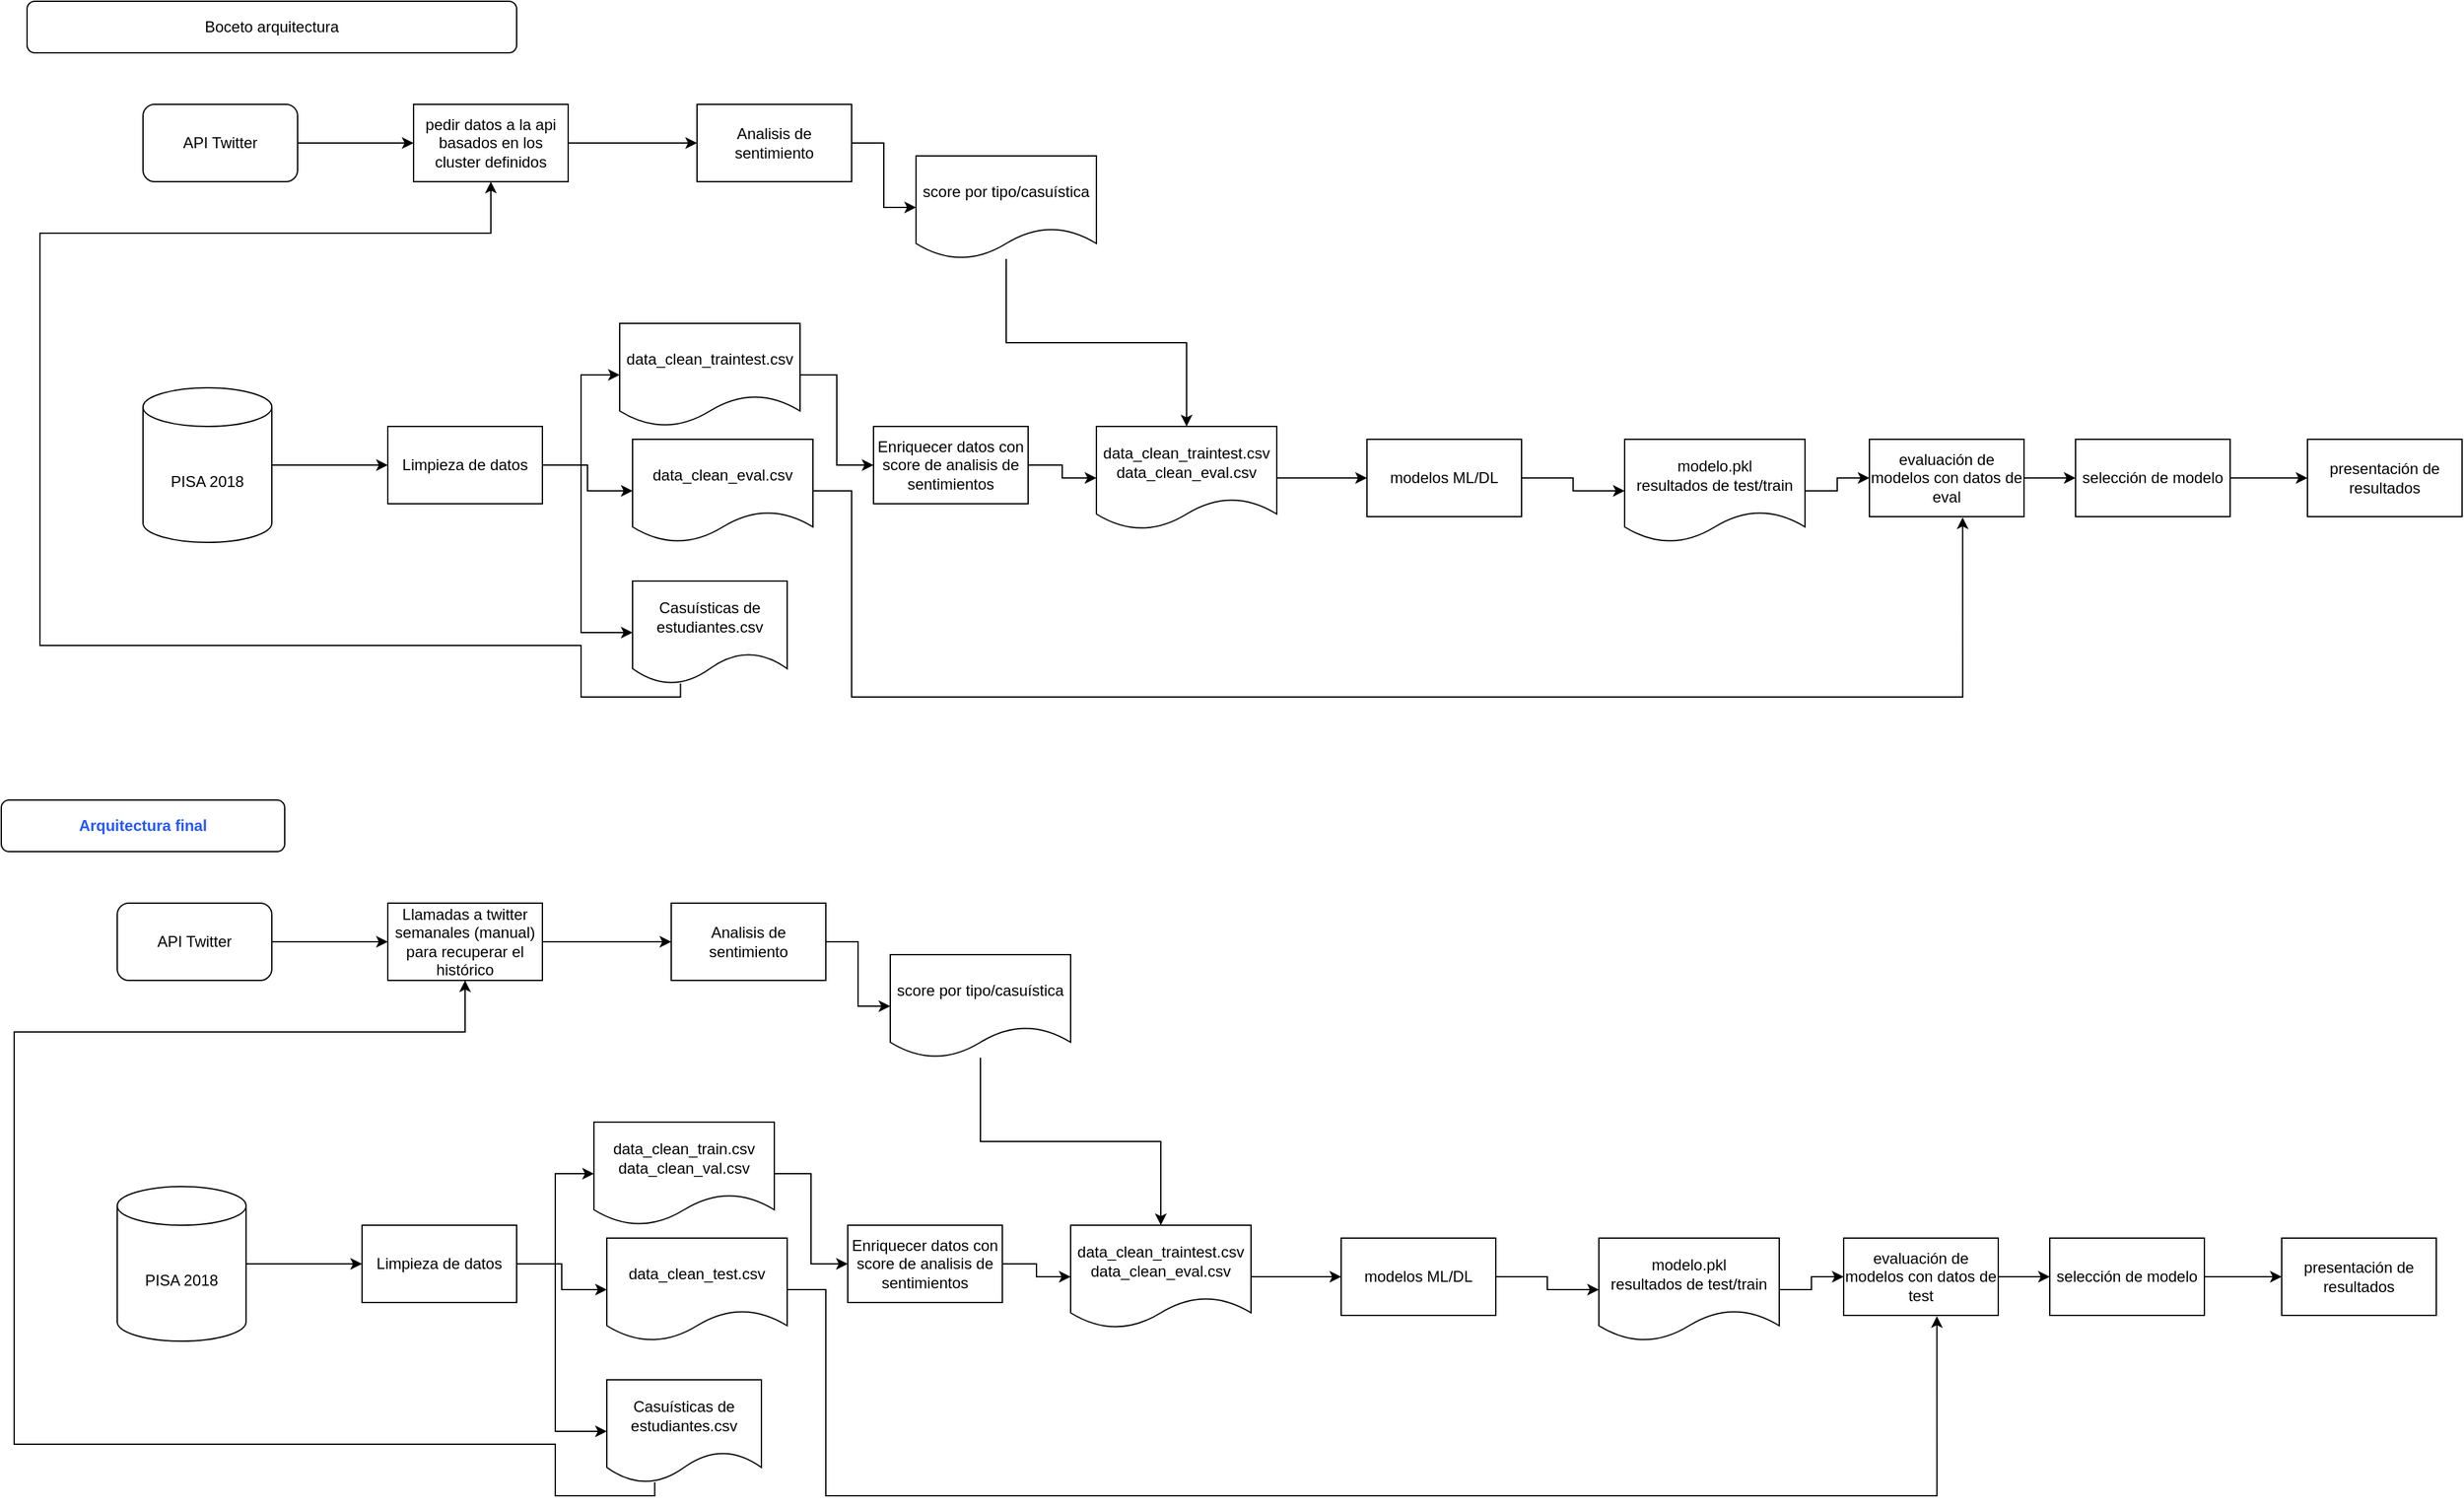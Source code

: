 <mxfile version="21.1.2" type="device">
  <diagram name="Página-1" id="HMiQe1yscgGhobdegkLz">
    <mxGraphModel dx="1562" dy="829" grid="0" gridSize="10" guides="1" tooltips="1" connect="1" arrows="1" fold="1" page="1" pageScale="1" pageWidth="827" pageHeight="1169" math="0" shadow="0">
      <root>
        <mxCell id="0" />
        <mxCell id="1" parent="0" />
        <mxCell id="H6zXH7FBifV2kAMAosfw-3" style="edgeStyle=orthogonalEdgeStyle;rounded=0;orthogonalLoop=1;jettySize=auto;html=1;entryX=0;entryY=0.5;entryDx=0;entryDy=0;" parent="1" source="H6zXH7FBifV2kAMAosfw-1" target="H6zXH7FBifV2kAMAosfw-2" edge="1">
          <mxGeometry relative="1" as="geometry" />
        </mxCell>
        <mxCell id="H6zXH7FBifV2kAMAosfw-1" value="PISA 2018" style="shape=cylinder3;whiteSpace=wrap;html=1;boundedLbl=1;backgroundOutline=1;size=15;" parent="1" vertex="1">
          <mxGeometry x="140" y="330" width="100" height="120" as="geometry" />
        </mxCell>
        <mxCell id="H6zXH7FBifV2kAMAosfw-6" style="edgeStyle=orthogonalEdgeStyle;rounded=0;orthogonalLoop=1;jettySize=auto;html=1;entryX=0;entryY=0.5;entryDx=0;entryDy=0;" parent="1" source="H6zXH7FBifV2kAMAosfw-2" target="H6zXH7FBifV2kAMAosfw-4" edge="1">
          <mxGeometry relative="1" as="geometry" />
        </mxCell>
        <mxCell id="H6zXH7FBifV2kAMAosfw-7" style="edgeStyle=orthogonalEdgeStyle;rounded=0;orthogonalLoop=1;jettySize=auto;html=1;entryX=0;entryY=0.5;entryDx=0;entryDy=0;" parent="1" source="H6zXH7FBifV2kAMAosfw-2" target="H6zXH7FBifV2kAMAosfw-5" edge="1">
          <mxGeometry relative="1" as="geometry">
            <Array as="points">
              <mxPoint x="480" y="390" />
              <mxPoint x="480" y="520" />
            </Array>
          </mxGeometry>
        </mxCell>
        <mxCell id="H6zXH7FBifV2kAMAosfw-32" style="edgeStyle=orthogonalEdgeStyle;rounded=0;orthogonalLoop=1;jettySize=auto;html=1;entryX=0;entryY=0.5;entryDx=0;entryDy=0;" parent="1" source="H6zXH7FBifV2kAMAosfw-2" target="H6zXH7FBifV2kAMAosfw-31" edge="1">
          <mxGeometry relative="1" as="geometry" />
        </mxCell>
        <mxCell id="H6zXH7FBifV2kAMAosfw-2" value="Limpieza de datos" style="rounded=0;whiteSpace=wrap;html=1;" parent="1" vertex="1">
          <mxGeometry x="330" y="360" width="120" height="60" as="geometry" />
        </mxCell>
        <mxCell id="H6zXH7FBifV2kAMAosfw-19" style="edgeStyle=orthogonalEdgeStyle;rounded=0;orthogonalLoop=1;jettySize=auto;html=1;entryX=0;entryY=0.5;entryDx=0;entryDy=0;" parent="1" source="H6zXH7FBifV2kAMAosfw-4" target="H6zXH7FBifV2kAMAosfw-17" edge="1">
          <mxGeometry relative="1" as="geometry" />
        </mxCell>
        <mxCell id="H6zXH7FBifV2kAMAosfw-4" value="data_clean_traintest.csv" style="shape=document;whiteSpace=wrap;html=1;boundedLbl=1;" parent="1" vertex="1">
          <mxGeometry x="510" y="280" width="140" height="80" as="geometry" />
        </mxCell>
        <mxCell id="H6zXH7FBifV2kAMAosfw-11" style="edgeStyle=orthogonalEdgeStyle;rounded=0;orthogonalLoop=1;jettySize=auto;html=1;entryX=0.5;entryY=1;entryDx=0;entryDy=0;exitX=0.31;exitY=0.993;exitDx=0;exitDy=0;exitPerimeter=0;" parent="1" source="H6zXH7FBifV2kAMAosfw-5" target="H6zXH7FBifV2kAMAosfw-9" edge="1">
          <mxGeometry relative="1" as="geometry">
            <mxPoint x="550" y="570" as="sourcePoint" />
            <Array as="points">
              <mxPoint x="557" y="570" />
              <mxPoint x="480" y="570" />
              <mxPoint x="480" y="530" />
              <mxPoint x="60" y="530" />
              <mxPoint x="60" y="210" />
              <mxPoint x="410" y="210" />
            </Array>
          </mxGeometry>
        </mxCell>
        <mxCell id="H6zXH7FBifV2kAMAosfw-5" value="Casuísticas de estudiantes.csv" style="shape=document;whiteSpace=wrap;html=1;boundedLbl=1;" parent="1" vertex="1">
          <mxGeometry x="520" y="480" width="120" height="80" as="geometry" />
        </mxCell>
        <mxCell id="H6zXH7FBifV2kAMAosfw-10" style="edgeStyle=orthogonalEdgeStyle;rounded=0;orthogonalLoop=1;jettySize=auto;html=1;entryX=0;entryY=0.5;entryDx=0;entryDy=0;" parent="1" source="H6zXH7FBifV2kAMAosfw-8" target="H6zXH7FBifV2kAMAosfw-9" edge="1">
          <mxGeometry relative="1" as="geometry" />
        </mxCell>
        <mxCell id="H6zXH7FBifV2kAMAosfw-8" value="API Twitter" style="rounded=1;whiteSpace=wrap;html=1;" parent="1" vertex="1">
          <mxGeometry x="140" y="110" width="120" height="60" as="geometry" />
        </mxCell>
        <mxCell id="H6zXH7FBifV2kAMAosfw-14" style="edgeStyle=orthogonalEdgeStyle;rounded=0;orthogonalLoop=1;jettySize=auto;html=1;entryX=0;entryY=0.5;entryDx=0;entryDy=0;" parent="1" source="H6zXH7FBifV2kAMAosfw-9" target="H6zXH7FBifV2kAMAosfw-13" edge="1">
          <mxGeometry relative="1" as="geometry" />
        </mxCell>
        <mxCell id="H6zXH7FBifV2kAMAosfw-9" value="pedir datos a la api basados en los cluster definidos" style="rounded=0;whiteSpace=wrap;html=1;" parent="1" vertex="1">
          <mxGeometry x="350" y="110" width="120" height="60" as="geometry" />
        </mxCell>
        <mxCell id="H6zXH7FBifV2kAMAosfw-21" style="edgeStyle=orthogonalEdgeStyle;rounded=0;orthogonalLoop=1;jettySize=auto;html=1;entryX=0;entryY=0.5;entryDx=0;entryDy=0;" parent="1" source="H6zXH7FBifV2kAMAosfw-13" target="H6zXH7FBifV2kAMAosfw-20" edge="1">
          <mxGeometry relative="1" as="geometry" />
        </mxCell>
        <mxCell id="H6zXH7FBifV2kAMAosfw-13" value="Analisis de sentimiento" style="rounded=0;whiteSpace=wrap;html=1;" parent="1" vertex="1">
          <mxGeometry x="570" y="110" width="120" height="60" as="geometry" />
        </mxCell>
        <mxCell id="H6zXH7FBifV2kAMAosfw-27" style="edgeStyle=orthogonalEdgeStyle;rounded=0;orthogonalLoop=1;jettySize=auto;html=1;" parent="1" source="H6zXH7FBifV2kAMAosfw-15" target="H6zXH7FBifV2kAMAosfw-26" edge="1">
          <mxGeometry relative="1" as="geometry" />
        </mxCell>
        <mxCell id="H6zXH7FBifV2kAMAosfw-15" value="modelos ML/DL" style="rounded=0;whiteSpace=wrap;html=1;" parent="1" vertex="1">
          <mxGeometry x="1090" y="370" width="120" height="60" as="geometry" />
        </mxCell>
        <mxCell id="H6zXH7FBifV2kAMAosfw-22" style="edgeStyle=orthogonalEdgeStyle;rounded=0;orthogonalLoop=1;jettySize=auto;html=1;" parent="1" source="H6zXH7FBifV2kAMAosfw-17" target="H6zXH7FBifV2kAMAosfw-18" edge="1">
          <mxGeometry relative="1" as="geometry" />
        </mxCell>
        <mxCell id="H6zXH7FBifV2kAMAosfw-17" value="Enriquecer datos con score de analisis de sentimientos" style="rounded=0;whiteSpace=wrap;html=1;" parent="1" vertex="1">
          <mxGeometry x="707" y="360" width="120" height="60" as="geometry" />
        </mxCell>
        <mxCell id="H6zXH7FBifV2kAMAosfw-25" style="edgeStyle=orthogonalEdgeStyle;rounded=0;orthogonalLoop=1;jettySize=auto;html=1;entryX=0;entryY=0.5;entryDx=0;entryDy=0;" parent="1" source="H6zXH7FBifV2kAMAosfw-18" target="H6zXH7FBifV2kAMAosfw-15" edge="1">
          <mxGeometry relative="1" as="geometry" />
        </mxCell>
        <mxCell id="H6zXH7FBifV2kAMAosfw-18" value="data_clean_traintest.csv&lt;br&gt;data_clean_eval.csv" style="shape=document;whiteSpace=wrap;html=1;boundedLbl=1;" parent="1" vertex="1">
          <mxGeometry x="880" y="360" width="140" height="80" as="geometry" />
        </mxCell>
        <mxCell id="H6zXH7FBifV2kAMAosfw-23" style="edgeStyle=orthogonalEdgeStyle;rounded=0;orthogonalLoop=1;jettySize=auto;html=1;entryX=0.5;entryY=0;entryDx=0;entryDy=0;" parent="1" source="H6zXH7FBifV2kAMAosfw-20" target="H6zXH7FBifV2kAMAosfw-18" edge="1">
          <mxGeometry relative="1" as="geometry">
            <mxPoint x="860" y="400" as="targetPoint" />
          </mxGeometry>
        </mxCell>
        <mxCell id="H6zXH7FBifV2kAMAosfw-20" value="score por tipo/casuística" style="shape=document;whiteSpace=wrap;html=1;boundedLbl=1;" parent="1" vertex="1">
          <mxGeometry x="740" y="150" width="140" height="80" as="geometry" />
        </mxCell>
        <mxCell id="H6zXH7FBifV2kAMAosfw-29" style="edgeStyle=orthogonalEdgeStyle;rounded=0;orthogonalLoop=1;jettySize=auto;html=1;entryX=0;entryY=0.5;entryDx=0;entryDy=0;" parent="1" source="H6zXH7FBifV2kAMAosfw-26" target="H6zXH7FBifV2kAMAosfw-28" edge="1">
          <mxGeometry relative="1" as="geometry" />
        </mxCell>
        <mxCell id="H6zXH7FBifV2kAMAosfw-26" value="modelo.pkl&lt;br&gt;resultados de test/train" style="shape=document;whiteSpace=wrap;html=1;boundedLbl=1;" parent="1" vertex="1">
          <mxGeometry x="1290" y="370" width="140" height="80" as="geometry" />
        </mxCell>
        <mxCell id="yV0UHSyGWfe3rUmhllkB-1" style="edgeStyle=orthogonalEdgeStyle;rounded=0;orthogonalLoop=1;jettySize=auto;html=1;" parent="1" source="H6zXH7FBifV2kAMAosfw-28" edge="1">
          <mxGeometry relative="1" as="geometry">
            <mxPoint x="1640" y="400" as="targetPoint" />
          </mxGeometry>
        </mxCell>
        <mxCell id="H6zXH7FBifV2kAMAosfw-28" value="evaluación de modelos con datos de eval" style="rounded=0;whiteSpace=wrap;html=1;" parent="1" vertex="1">
          <mxGeometry x="1480" y="370" width="120" height="60" as="geometry" />
        </mxCell>
        <mxCell id="H6zXH7FBifV2kAMAosfw-33" style="edgeStyle=orthogonalEdgeStyle;rounded=0;orthogonalLoop=1;jettySize=auto;html=1;entryX=0.603;entryY=1.01;entryDx=0;entryDy=0;entryPerimeter=0;" parent="1" source="H6zXH7FBifV2kAMAosfw-31" target="H6zXH7FBifV2kAMAosfw-28" edge="1">
          <mxGeometry relative="1" as="geometry">
            <Array as="points">
              <mxPoint x="690" y="410" />
              <mxPoint x="690" y="570" />
              <mxPoint x="1552" y="570" />
            </Array>
          </mxGeometry>
        </mxCell>
        <mxCell id="H6zXH7FBifV2kAMAosfw-31" value="data_clean_eval.csv" style="shape=document;whiteSpace=wrap;html=1;boundedLbl=1;" parent="1" vertex="1">
          <mxGeometry x="520" y="370" width="140" height="80" as="geometry" />
        </mxCell>
        <mxCell id="yV0UHSyGWfe3rUmhllkB-4" style="edgeStyle=orthogonalEdgeStyle;rounded=0;orthogonalLoop=1;jettySize=auto;html=1;entryX=0;entryY=0.5;entryDx=0;entryDy=0;" parent="1" source="yV0UHSyGWfe3rUmhllkB-2" target="yV0UHSyGWfe3rUmhllkB-3" edge="1">
          <mxGeometry relative="1" as="geometry" />
        </mxCell>
        <mxCell id="yV0UHSyGWfe3rUmhllkB-2" value="selección de modelo" style="rounded=0;whiteSpace=wrap;html=1;" parent="1" vertex="1">
          <mxGeometry x="1640" y="370" width="120" height="60" as="geometry" />
        </mxCell>
        <mxCell id="yV0UHSyGWfe3rUmhllkB-3" value="presentación de resultados" style="rounded=0;whiteSpace=wrap;html=1;" parent="1" vertex="1">
          <mxGeometry x="1820" y="370" width="120" height="60" as="geometry" />
        </mxCell>
        <mxCell id="EDtmoaRXZTR5InwVRaYT-4" value="Boceto arquitectura" style="rounded=1;whiteSpace=wrap;html=1;" parent="1" vertex="1">
          <mxGeometry x="50" y="30" width="380" height="40" as="geometry" />
        </mxCell>
        <mxCell id="EDtmoaRXZTR5InwVRaYT-5" style="edgeStyle=orthogonalEdgeStyle;rounded=0;orthogonalLoop=1;jettySize=auto;html=1;entryX=0;entryY=0.5;entryDx=0;entryDy=0;" parent="1" source="EDtmoaRXZTR5InwVRaYT-6" target="EDtmoaRXZTR5InwVRaYT-10" edge="1">
          <mxGeometry relative="1" as="geometry" />
        </mxCell>
        <mxCell id="EDtmoaRXZTR5InwVRaYT-6" value="PISA 2018" style="shape=cylinder3;whiteSpace=wrap;html=1;boundedLbl=1;backgroundOutline=1;size=15;" parent="1" vertex="1">
          <mxGeometry x="120" y="950" width="100" height="120" as="geometry" />
        </mxCell>
        <mxCell id="EDtmoaRXZTR5InwVRaYT-7" style="edgeStyle=orthogonalEdgeStyle;rounded=0;orthogonalLoop=1;jettySize=auto;html=1;entryX=0;entryY=0.5;entryDx=0;entryDy=0;" parent="1" source="EDtmoaRXZTR5InwVRaYT-10" target="EDtmoaRXZTR5InwVRaYT-12" edge="1">
          <mxGeometry relative="1" as="geometry" />
        </mxCell>
        <mxCell id="EDtmoaRXZTR5InwVRaYT-8" style="edgeStyle=orthogonalEdgeStyle;rounded=0;orthogonalLoop=1;jettySize=auto;html=1;entryX=0;entryY=0.5;entryDx=0;entryDy=0;" parent="1" source="EDtmoaRXZTR5InwVRaYT-10" target="EDtmoaRXZTR5InwVRaYT-14" edge="1">
          <mxGeometry relative="1" as="geometry">
            <Array as="points">
              <mxPoint x="460" y="1010" />
              <mxPoint x="460" y="1140" />
            </Array>
          </mxGeometry>
        </mxCell>
        <mxCell id="EDtmoaRXZTR5InwVRaYT-9" style="edgeStyle=orthogonalEdgeStyle;rounded=0;orthogonalLoop=1;jettySize=auto;html=1;entryX=0;entryY=0.5;entryDx=0;entryDy=0;" parent="1" source="EDtmoaRXZTR5InwVRaYT-10" target="EDtmoaRXZTR5InwVRaYT-34" edge="1">
          <mxGeometry relative="1" as="geometry" />
        </mxCell>
        <mxCell id="EDtmoaRXZTR5InwVRaYT-10" value="Limpieza de datos" style="rounded=0;whiteSpace=wrap;html=1;" parent="1" vertex="1">
          <mxGeometry x="310" y="980" width="120" height="60" as="geometry" />
        </mxCell>
        <mxCell id="EDtmoaRXZTR5InwVRaYT-11" style="edgeStyle=orthogonalEdgeStyle;rounded=0;orthogonalLoop=1;jettySize=auto;html=1;entryX=0;entryY=0.5;entryDx=0;entryDy=0;" parent="1" source="EDtmoaRXZTR5InwVRaYT-12" target="EDtmoaRXZTR5InwVRaYT-24" edge="1">
          <mxGeometry relative="1" as="geometry" />
        </mxCell>
        <mxCell id="EDtmoaRXZTR5InwVRaYT-12" value="data_clean_train.csv&lt;br&gt;data_clean_val.csv" style="shape=document;whiteSpace=wrap;html=1;boundedLbl=1;" parent="1" vertex="1">
          <mxGeometry x="490" y="900" width="140" height="80" as="geometry" />
        </mxCell>
        <mxCell id="EDtmoaRXZTR5InwVRaYT-13" style="edgeStyle=orthogonalEdgeStyle;rounded=0;orthogonalLoop=1;jettySize=auto;html=1;entryX=0.5;entryY=1;entryDx=0;entryDy=0;exitX=0.31;exitY=0.993;exitDx=0;exitDy=0;exitPerimeter=0;" parent="1" source="EDtmoaRXZTR5InwVRaYT-14" target="EDtmoaRXZTR5InwVRaYT-18" edge="1">
          <mxGeometry relative="1" as="geometry">
            <mxPoint x="530" y="1190" as="sourcePoint" />
            <Array as="points">
              <mxPoint x="537" y="1190" />
              <mxPoint x="460" y="1190" />
              <mxPoint x="460" y="1150" />
              <mxPoint x="40" y="1150" />
              <mxPoint x="40" y="830" />
              <mxPoint x="390" y="830" />
            </Array>
          </mxGeometry>
        </mxCell>
        <mxCell id="EDtmoaRXZTR5InwVRaYT-14" value="Casuísticas de estudiantes.csv" style="shape=document;whiteSpace=wrap;html=1;boundedLbl=1;" parent="1" vertex="1">
          <mxGeometry x="500" y="1100" width="120" height="80" as="geometry" />
        </mxCell>
        <mxCell id="EDtmoaRXZTR5InwVRaYT-15" style="edgeStyle=orthogonalEdgeStyle;rounded=0;orthogonalLoop=1;jettySize=auto;html=1;entryX=0;entryY=0.5;entryDx=0;entryDy=0;" parent="1" source="EDtmoaRXZTR5InwVRaYT-16" target="EDtmoaRXZTR5InwVRaYT-18" edge="1">
          <mxGeometry relative="1" as="geometry" />
        </mxCell>
        <mxCell id="EDtmoaRXZTR5InwVRaYT-16" value="API Twitter" style="rounded=1;whiteSpace=wrap;html=1;" parent="1" vertex="1">
          <mxGeometry x="120" y="730" width="120" height="60" as="geometry" />
        </mxCell>
        <mxCell id="EDtmoaRXZTR5InwVRaYT-17" style="edgeStyle=orthogonalEdgeStyle;rounded=0;orthogonalLoop=1;jettySize=auto;html=1;entryX=0;entryY=0.5;entryDx=0;entryDy=0;" parent="1" source="EDtmoaRXZTR5InwVRaYT-18" target="EDtmoaRXZTR5InwVRaYT-20" edge="1">
          <mxGeometry relative="1" as="geometry" />
        </mxCell>
        <mxCell id="EDtmoaRXZTR5InwVRaYT-18" value="Llamadas a twitter semanales (manual) para recuperar el histórico" style="rounded=0;whiteSpace=wrap;html=1;" parent="1" vertex="1">
          <mxGeometry x="330" y="730" width="120" height="60" as="geometry" />
        </mxCell>
        <mxCell id="EDtmoaRXZTR5InwVRaYT-19" style="edgeStyle=orthogonalEdgeStyle;rounded=0;orthogonalLoop=1;jettySize=auto;html=1;entryX=0;entryY=0.5;entryDx=0;entryDy=0;" parent="1" source="EDtmoaRXZTR5InwVRaYT-20" target="EDtmoaRXZTR5InwVRaYT-28" edge="1">
          <mxGeometry relative="1" as="geometry" />
        </mxCell>
        <mxCell id="EDtmoaRXZTR5InwVRaYT-20" value="Analisis de sentimiento" style="rounded=0;whiteSpace=wrap;html=1;" parent="1" vertex="1">
          <mxGeometry x="550" y="730" width="120" height="60" as="geometry" />
        </mxCell>
        <mxCell id="EDtmoaRXZTR5InwVRaYT-21" style="edgeStyle=orthogonalEdgeStyle;rounded=0;orthogonalLoop=1;jettySize=auto;html=1;" parent="1" source="EDtmoaRXZTR5InwVRaYT-22" target="EDtmoaRXZTR5InwVRaYT-30" edge="1">
          <mxGeometry relative="1" as="geometry" />
        </mxCell>
        <mxCell id="EDtmoaRXZTR5InwVRaYT-22" value="modelos ML/DL" style="rounded=0;whiteSpace=wrap;html=1;" parent="1" vertex="1">
          <mxGeometry x="1070" y="990" width="120" height="60" as="geometry" />
        </mxCell>
        <mxCell id="EDtmoaRXZTR5InwVRaYT-23" style="edgeStyle=orthogonalEdgeStyle;rounded=0;orthogonalLoop=1;jettySize=auto;html=1;" parent="1" source="EDtmoaRXZTR5InwVRaYT-24" target="EDtmoaRXZTR5InwVRaYT-26" edge="1">
          <mxGeometry relative="1" as="geometry" />
        </mxCell>
        <mxCell id="EDtmoaRXZTR5InwVRaYT-24" value="Enriquecer datos con score de analisis de sentimientos" style="rounded=0;whiteSpace=wrap;html=1;" parent="1" vertex="1">
          <mxGeometry x="687" y="980" width="120" height="60" as="geometry" />
        </mxCell>
        <mxCell id="EDtmoaRXZTR5InwVRaYT-25" style="edgeStyle=orthogonalEdgeStyle;rounded=0;orthogonalLoop=1;jettySize=auto;html=1;entryX=0;entryY=0.5;entryDx=0;entryDy=0;" parent="1" source="EDtmoaRXZTR5InwVRaYT-26" target="EDtmoaRXZTR5InwVRaYT-22" edge="1">
          <mxGeometry relative="1" as="geometry" />
        </mxCell>
        <mxCell id="EDtmoaRXZTR5InwVRaYT-26" value="data_clean_traintest.csv&lt;br&gt;data_clean_eval.csv" style="shape=document;whiteSpace=wrap;html=1;boundedLbl=1;" parent="1" vertex="1">
          <mxGeometry x="860" y="980" width="140" height="80" as="geometry" />
        </mxCell>
        <mxCell id="EDtmoaRXZTR5InwVRaYT-27" style="edgeStyle=orthogonalEdgeStyle;rounded=0;orthogonalLoop=1;jettySize=auto;html=1;entryX=0.5;entryY=0;entryDx=0;entryDy=0;" parent="1" source="EDtmoaRXZTR5InwVRaYT-28" target="EDtmoaRXZTR5InwVRaYT-26" edge="1">
          <mxGeometry relative="1" as="geometry">
            <mxPoint x="840" y="1020" as="targetPoint" />
          </mxGeometry>
        </mxCell>
        <mxCell id="EDtmoaRXZTR5InwVRaYT-28" value="score por tipo/casuística" style="shape=document;whiteSpace=wrap;html=1;boundedLbl=1;" parent="1" vertex="1">
          <mxGeometry x="720" y="770" width="140" height="80" as="geometry" />
        </mxCell>
        <mxCell id="EDtmoaRXZTR5InwVRaYT-29" style="edgeStyle=orthogonalEdgeStyle;rounded=0;orthogonalLoop=1;jettySize=auto;html=1;entryX=0;entryY=0.5;entryDx=0;entryDy=0;" parent="1" source="EDtmoaRXZTR5InwVRaYT-30" target="EDtmoaRXZTR5InwVRaYT-32" edge="1">
          <mxGeometry relative="1" as="geometry" />
        </mxCell>
        <mxCell id="EDtmoaRXZTR5InwVRaYT-30" value="modelo.pkl&lt;br&gt;resultados de test/train" style="shape=document;whiteSpace=wrap;html=1;boundedLbl=1;" parent="1" vertex="1">
          <mxGeometry x="1270" y="990" width="140" height="80" as="geometry" />
        </mxCell>
        <mxCell id="EDtmoaRXZTR5InwVRaYT-31" style="edgeStyle=orthogonalEdgeStyle;rounded=0;orthogonalLoop=1;jettySize=auto;html=1;" parent="1" source="EDtmoaRXZTR5InwVRaYT-32" edge="1">
          <mxGeometry relative="1" as="geometry">
            <mxPoint x="1620" y="1020" as="targetPoint" />
          </mxGeometry>
        </mxCell>
        <mxCell id="EDtmoaRXZTR5InwVRaYT-32" value="evaluación de modelos con datos de test" style="rounded=0;whiteSpace=wrap;html=1;" parent="1" vertex="1">
          <mxGeometry x="1460" y="990" width="120" height="60" as="geometry" />
        </mxCell>
        <mxCell id="EDtmoaRXZTR5InwVRaYT-33" style="edgeStyle=orthogonalEdgeStyle;rounded=0;orthogonalLoop=1;jettySize=auto;html=1;entryX=0.603;entryY=1.01;entryDx=0;entryDy=0;entryPerimeter=0;" parent="1" source="EDtmoaRXZTR5InwVRaYT-34" target="EDtmoaRXZTR5InwVRaYT-32" edge="1">
          <mxGeometry relative="1" as="geometry">
            <Array as="points">
              <mxPoint x="670" y="1030" />
              <mxPoint x="670" y="1190" />
              <mxPoint x="1532" y="1190" />
            </Array>
          </mxGeometry>
        </mxCell>
        <mxCell id="EDtmoaRXZTR5InwVRaYT-34" value="data_clean_test.csv" style="shape=document;whiteSpace=wrap;html=1;boundedLbl=1;" parent="1" vertex="1">
          <mxGeometry x="500" y="990" width="140" height="80" as="geometry" />
        </mxCell>
        <mxCell id="EDtmoaRXZTR5InwVRaYT-35" style="edgeStyle=orthogonalEdgeStyle;rounded=0;orthogonalLoop=1;jettySize=auto;html=1;entryX=0;entryY=0.5;entryDx=0;entryDy=0;" parent="1" source="EDtmoaRXZTR5InwVRaYT-36" target="EDtmoaRXZTR5InwVRaYT-37" edge="1">
          <mxGeometry relative="1" as="geometry" />
        </mxCell>
        <mxCell id="EDtmoaRXZTR5InwVRaYT-36" value="selección de modelo" style="rounded=0;whiteSpace=wrap;html=1;" parent="1" vertex="1">
          <mxGeometry x="1620" y="990" width="120" height="60" as="geometry" />
        </mxCell>
        <mxCell id="EDtmoaRXZTR5InwVRaYT-37" value="presentación de resultados" style="rounded=0;whiteSpace=wrap;html=1;" parent="1" vertex="1">
          <mxGeometry x="1800" y="990" width="120" height="60" as="geometry" />
        </mxCell>
        <mxCell id="EDtmoaRXZTR5InwVRaYT-38" value="&lt;b&gt;&lt;font color=&quot;#2457ff&quot;&gt;Arquitectura final&lt;/font&gt;&lt;/b&gt;" style="rounded=1;whiteSpace=wrap;html=1;" parent="1" vertex="1">
          <mxGeometry x="30" y="650" width="220" height="40" as="geometry" />
        </mxCell>
      </root>
    </mxGraphModel>
  </diagram>
</mxfile>
